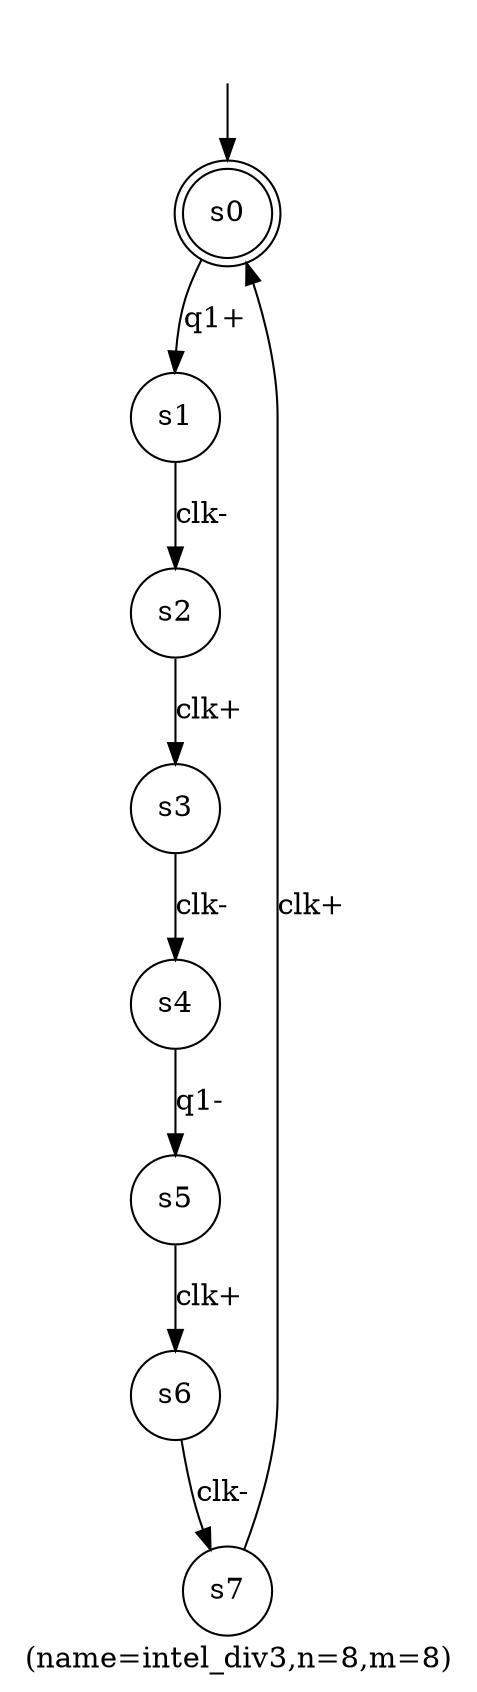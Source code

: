 digraph intel_div3{
	label="(name=intel_div3,n=8,m=8)";
	_nil [style = "invis"];
	node [shape = doublecircle]; s0;
	node [shape = circle];
	_nil -> s0;
	s0->s1[label="q1+"];
	s5->s6[label="clk+"];
	s7->s0[label="clk+"];
	s2->s3[label="clk+"];
	s3->s4[label="clk-"];
	s6->s7[label="clk-"];
	s1->s2[label="clk-"];
	s4->s5[label="q1-"];
}
